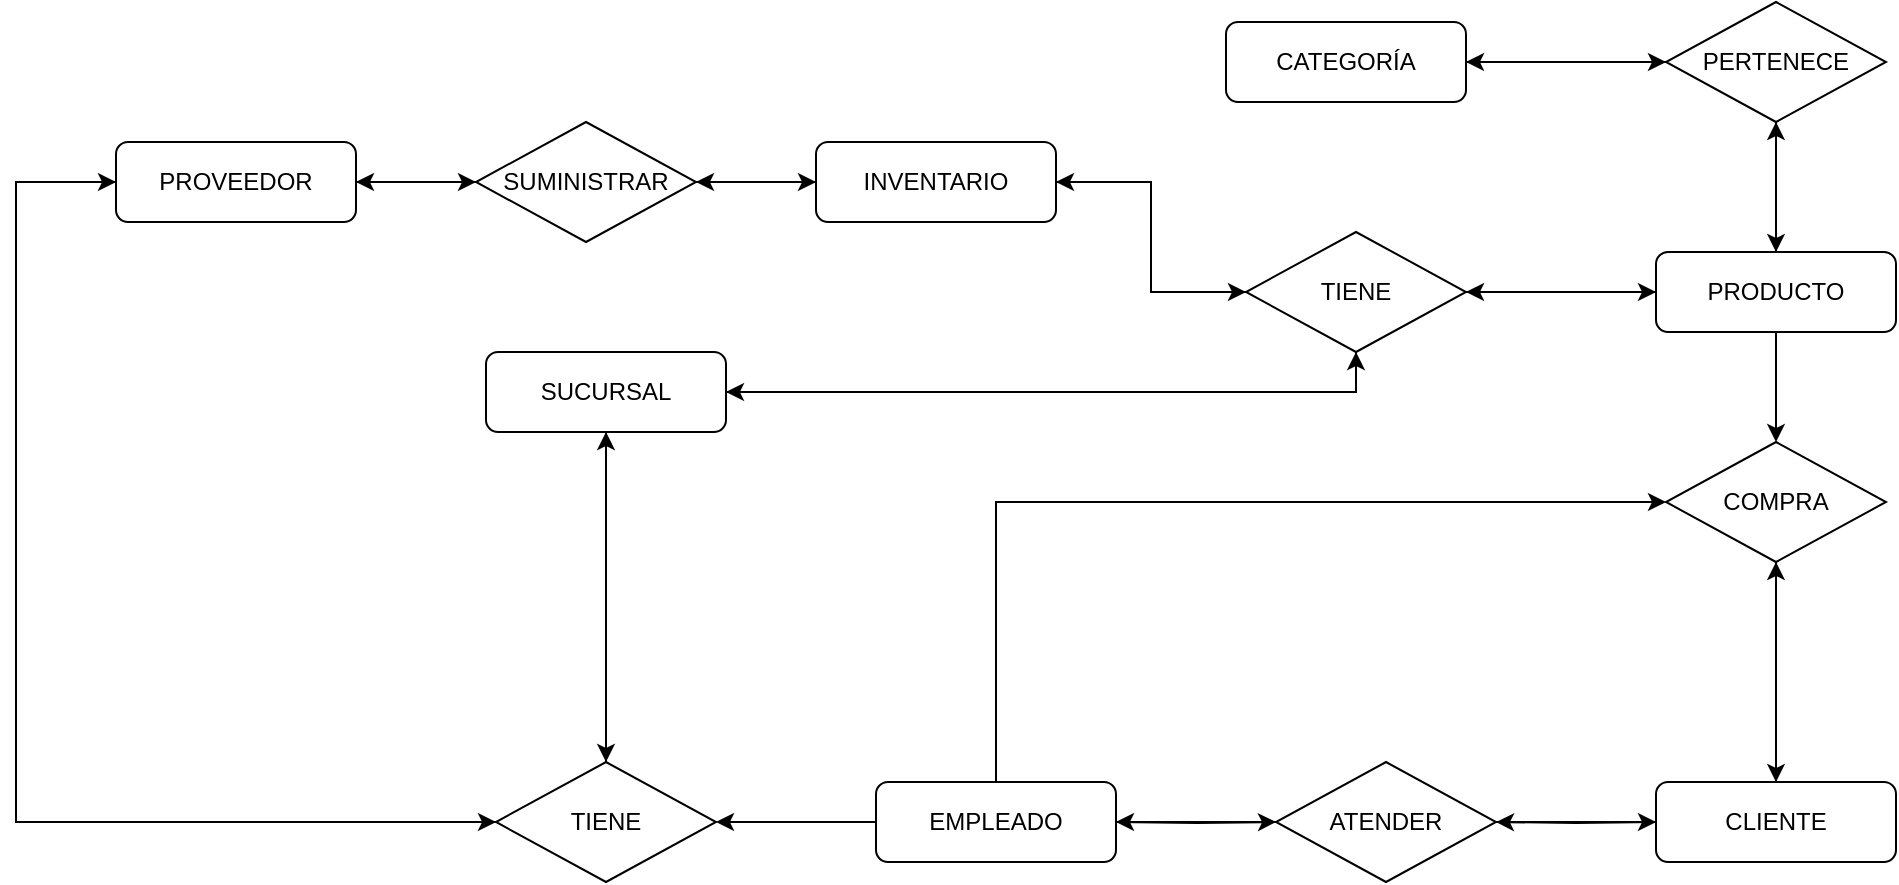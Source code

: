 <mxfile version="21.1.8" type="github">
  <diagram id="C5RBs43oDa-KdzZeNtuy" name="Page-1">
    <mxGraphModel dx="1249" dy="542" grid="1" gridSize="10" guides="1" tooltips="1" connect="1" arrows="1" fold="1" page="1" pageScale="1" pageWidth="827" pageHeight="1169" math="0" shadow="0">
      <root>
        <mxCell id="WIyWlLk6GJQsqaUBKTNV-0" />
        <mxCell id="WIyWlLk6GJQsqaUBKTNV-1" parent="WIyWlLk6GJQsqaUBKTNV-0" />
        <mxCell id="sREbu91Ufmf7mapNDOHT-16" style="edgeStyle=orthogonalEdgeStyle;rounded=0;orthogonalLoop=1;jettySize=auto;html=1;entryX=0;entryY=0.5;entryDx=0;entryDy=0;" parent="WIyWlLk6GJQsqaUBKTNV-1" target="sREbu91Ufmf7mapNDOHT-10" edge="1">
          <mxGeometry relative="1" as="geometry">
            <mxPoint x="890" y="500" as="sourcePoint" />
          </mxGeometry>
        </mxCell>
        <mxCell id="sREbu91Ufmf7mapNDOHT-18" value="" style="edgeStyle=orthogonalEdgeStyle;rounded=0;orthogonalLoop=1;jettySize=auto;html=1;" parent="WIyWlLk6GJQsqaUBKTNV-1" target="sREbu91Ufmf7mapNDOHT-10" edge="1">
          <mxGeometry relative="1" as="geometry">
            <mxPoint x="1160" y="500" as="sourcePoint" />
          </mxGeometry>
        </mxCell>
        <mxCell id="sREbu91Ufmf7mapNDOHT-15" style="edgeStyle=orthogonalEdgeStyle;rounded=0;orthogonalLoop=1;jettySize=auto;html=1;entryX=0;entryY=0.5;entryDx=0;entryDy=0;" parent="WIyWlLk6GJQsqaUBKTNV-1" source="sREbu91Ufmf7mapNDOHT-7" target="sREbu91Ufmf7mapNDOHT-41" edge="1">
          <mxGeometry relative="1" as="geometry">
            <mxPoint x="980" y="265" as="targetPoint" />
          </mxGeometry>
        </mxCell>
        <mxCell id="30RQTBCr-l4doeMsMKMT-13" style="edgeStyle=orthogonalEdgeStyle;rounded=0;orthogonalLoop=1;jettySize=auto;html=1;entryX=0;entryY=0.5;entryDx=0;entryDy=0;" edge="1" parent="WIyWlLk6GJQsqaUBKTNV-1" source="sREbu91Ufmf7mapNDOHT-7" target="sREbu91Ufmf7mapNDOHT-36">
          <mxGeometry relative="1" as="geometry">
            <Array as="points">
              <mxPoint x="340" y="180" />
              <mxPoint x="340" y="500" />
            </Array>
          </mxGeometry>
        </mxCell>
        <mxCell id="sREbu91Ufmf7mapNDOHT-7" value="PROVEEDOR" style="rounded=1;whiteSpace=wrap;html=1;fontSize=12;glass=0;strokeWidth=1;shadow=0;" parent="WIyWlLk6GJQsqaUBKTNV-1" vertex="1">
          <mxGeometry x="390" y="160" width="120" height="40" as="geometry" />
        </mxCell>
        <mxCell id="sREbu91Ufmf7mapNDOHT-42" style="edgeStyle=orthogonalEdgeStyle;rounded=0;orthogonalLoop=1;jettySize=auto;html=1;entryX=0.5;entryY=0;entryDx=0;entryDy=0;" parent="WIyWlLk6GJQsqaUBKTNV-1" source="sREbu91Ufmf7mapNDOHT-8" target="sREbu91Ufmf7mapNDOHT-12" edge="1">
          <mxGeometry relative="1" as="geometry" />
        </mxCell>
        <mxCell id="sREbu91Ufmf7mapNDOHT-50" style="edgeStyle=orthogonalEdgeStyle;rounded=0;orthogonalLoop=1;jettySize=auto;html=1;entryX=0.5;entryY=1;entryDx=0;entryDy=0;" parent="WIyWlLk6GJQsqaUBKTNV-1" source="sREbu91Ufmf7mapNDOHT-8" target="sREbu91Ufmf7mapNDOHT-13" edge="1">
          <mxGeometry relative="1" as="geometry" />
        </mxCell>
        <mxCell id="30RQTBCr-l4doeMsMKMT-18" style="edgeStyle=orthogonalEdgeStyle;rounded=0;orthogonalLoop=1;jettySize=auto;html=1;entryX=1;entryY=0.5;entryDx=0;entryDy=0;" edge="1" parent="WIyWlLk6GJQsqaUBKTNV-1" source="sREbu91Ufmf7mapNDOHT-8" target="30RQTBCr-l4doeMsMKMT-5">
          <mxGeometry relative="1" as="geometry" />
        </mxCell>
        <mxCell id="sREbu91Ufmf7mapNDOHT-8" value="PRODUCTO" style="rounded=1;whiteSpace=wrap;html=1;fontSize=12;glass=0;strokeWidth=1;shadow=0;" parent="WIyWlLk6GJQsqaUBKTNV-1" vertex="1">
          <mxGeometry x="1160" y="215" width="120" height="40" as="geometry" />
        </mxCell>
        <mxCell id="sREbu91Ufmf7mapNDOHT-54" style="edgeStyle=orthogonalEdgeStyle;rounded=0;orthogonalLoop=1;jettySize=auto;html=1;entryX=0;entryY=0.5;entryDx=0;entryDy=0;" parent="WIyWlLk6GJQsqaUBKTNV-1" source="sREbu91Ufmf7mapNDOHT-9" target="sREbu91Ufmf7mapNDOHT-13" edge="1">
          <mxGeometry relative="1" as="geometry" />
        </mxCell>
        <mxCell id="sREbu91Ufmf7mapNDOHT-9" value="CATEGORÍA" style="rounded=1;whiteSpace=wrap;html=1;fontSize=12;glass=0;strokeWidth=1;shadow=0;" parent="WIyWlLk6GJQsqaUBKTNV-1" vertex="1">
          <mxGeometry x="945" y="100" width="120" height="40" as="geometry" />
        </mxCell>
        <mxCell id="sREbu91Ufmf7mapNDOHT-17" style="edgeStyle=orthogonalEdgeStyle;rounded=0;orthogonalLoop=1;jettySize=auto;html=1;entryX=0;entryY=0.5;entryDx=0;entryDy=0;" parent="WIyWlLk6GJQsqaUBKTNV-1" source="sREbu91Ufmf7mapNDOHT-10" edge="1">
          <mxGeometry relative="1" as="geometry">
            <mxPoint x="1160" y="500" as="targetPoint" />
          </mxGeometry>
        </mxCell>
        <mxCell id="sREbu91Ufmf7mapNDOHT-19" style="edgeStyle=orthogonalEdgeStyle;rounded=0;orthogonalLoop=1;jettySize=auto;html=1;entryX=1;entryY=0.5;entryDx=0;entryDy=0;" parent="WIyWlLk6GJQsqaUBKTNV-1" source="sREbu91Ufmf7mapNDOHT-10" edge="1">
          <mxGeometry relative="1" as="geometry">
            <mxPoint x="890" y="500" as="targetPoint" />
          </mxGeometry>
        </mxCell>
        <mxCell id="sREbu91Ufmf7mapNDOHT-10" value="ATENDER" style="rhombus;whiteSpace=wrap;html=1;" parent="WIyWlLk6GJQsqaUBKTNV-1" vertex="1">
          <mxGeometry x="970" y="470" width="110" height="60" as="geometry" />
        </mxCell>
        <mxCell id="30RQTBCr-l4doeMsMKMT-19" style="edgeStyle=orthogonalEdgeStyle;rounded=0;orthogonalLoop=1;jettySize=auto;html=1;" edge="1" parent="WIyWlLk6GJQsqaUBKTNV-1" source="sREbu91Ufmf7mapNDOHT-12">
          <mxGeometry relative="1" as="geometry">
            <mxPoint x="1220" y="480" as="targetPoint" />
          </mxGeometry>
        </mxCell>
        <mxCell id="sREbu91Ufmf7mapNDOHT-12" value="COMPRA" style="rhombus;whiteSpace=wrap;html=1;" parent="WIyWlLk6GJQsqaUBKTNV-1" vertex="1">
          <mxGeometry x="1165" y="310" width="110" height="60" as="geometry" />
        </mxCell>
        <mxCell id="sREbu91Ufmf7mapNDOHT-51" style="edgeStyle=orthogonalEdgeStyle;rounded=0;orthogonalLoop=1;jettySize=auto;html=1;entryX=0.5;entryY=0;entryDx=0;entryDy=0;" parent="WIyWlLk6GJQsqaUBKTNV-1" source="sREbu91Ufmf7mapNDOHT-13" target="sREbu91Ufmf7mapNDOHT-8" edge="1">
          <mxGeometry relative="1" as="geometry" />
        </mxCell>
        <mxCell id="sREbu91Ufmf7mapNDOHT-52" style="edgeStyle=orthogonalEdgeStyle;rounded=0;orthogonalLoop=1;jettySize=auto;html=1;exitX=0;exitY=0.5;exitDx=0;exitDy=0;entryX=1;entryY=0.5;entryDx=0;entryDy=0;" parent="WIyWlLk6GJQsqaUBKTNV-1" source="sREbu91Ufmf7mapNDOHT-13" target="sREbu91Ufmf7mapNDOHT-9" edge="1">
          <mxGeometry relative="1" as="geometry" />
        </mxCell>
        <mxCell id="sREbu91Ufmf7mapNDOHT-13" value="PERTENECE" style="rhombus;whiteSpace=wrap;html=1;" parent="WIyWlLk6GJQsqaUBKTNV-1" vertex="1">
          <mxGeometry x="1165" y="90" width="110" height="60" as="geometry" />
        </mxCell>
        <mxCell id="sREbu91Ufmf7mapNDOHT-23" style="edgeStyle=orthogonalEdgeStyle;rounded=0;orthogonalLoop=1;jettySize=auto;html=1;exitX=0.5;exitY=1;exitDx=0;exitDy=0;" parent="WIyWlLk6GJQsqaUBKTNV-1" edge="1">
          <mxGeometry relative="1" as="geometry">
            <mxPoint x="830" y="520" as="sourcePoint" />
            <mxPoint x="830" y="520" as="targetPoint" />
          </mxGeometry>
        </mxCell>
        <mxCell id="sREbu91Ufmf7mapNDOHT-37" value="" style="edgeStyle=orthogonalEdgeStyle;rounded=0;orthogonalLoop=1;jettySize=auto;html=1;" parent="WIyWlLk6GJQsqaUBKTNV-1" source="sREbu91Ufmf7mapNDOHT-33" target="sREbu91Ufmf7mapNDOHT-36" edge="1">
          <mxGeometry relative="1" as="geometry" />
        </mxCell>
        <mxCell id="sREbu91Ufmf7mapNDOHT-57" style="edgeStyle=orthogonalEdgeStyle;rounded=0;orthogonalLoop=1;jettySize=auto;html=1;entryX=0;entryY=0.5;entryDx=0;entryDy=0;" parent="WIyWlLk6GJQsqaUBKTNV-1" source="sREbu91Ufmf7mapNDOHT-33" target="sREbu91Ufmf7mapNDOHT-12" edge="1">
          <mxGeometry relative="1" as="geometry">
            <Array as="points">
              <mxPoint x="830" y="340" />
            </Array>
          </mxGeometry>
        </mxCell>
        <mxCell id="sREbu91Ufmf7mapNDOHT-33" value="EMPLEADO" style="rounded=1;whiteSpace=wrap;html=1;fontSize=12;glass=0;strokeWidth=1;shadow=0;" parent="WIyWlLk6GJQsqaUBKTNV-1" vertex="1">
          <mxGeometry x="770" y="480" width="120" height="40" as="geometry" />
        </mxCell>
        <mxCell id="sREbu91Ufmf7mapNDOHT-58" style="edgeStyle=orthogonalEdgeStyle;rounded=0;orthogonalLoop=1;jettySize=auto;html=1;entryX=0.5;entryY=1;entryDx=0;entryDy=0;" parent="WIyWlLk6GJQsqaUBKTNV-1" source="sREbu91Ufmf7mapNDOHT-34" target="sREbu91Ufmf7mapNDOHT-12" edge="1">
          <mxGeometry relative="1" as="geometry" />
        </mxCell>
        <mxCell id="sREbu91Ufmf7mapNDOHT-34" value="CLIENTE" style="rounded=1;whiteSpace=wrap;html=1;fontSize=12;glass=0;strokeWidth=1;shadow=0;" parent="WIyWlLk6GJQsqaUBKTNV-1" vertex="1">
          <mxGeometry x="1160" y="480" width="120" height="40" as="geometry" />
        </mxCell>
        <mxCell id="sREbu91Ufmf7mapNDOHT-38" style="edgeStyle=orthogonalEdgeStyle;rounded=0;orthogonalLoop=1;jettySize=auto;html=1;entryX=0.5;entryY=0;entryDx=0;entryDy=0;" parent="WIyWlLk6GJQsqaUBKTNV-1" source="sREbu91Ufmf7mapNDOHT-35" target="sREbu91Ufmf7mapNDOHT-36" edge="1">
          <mxGeometry relative="1" as="geometry" />
        </mxCell>
        <mxCell id="30RQTBCr-l4doeMsMKMT-15" style="edgeStyle=orthogonalEdgeStyle;rounded=0;orthogonalLoop=1;jettySize=auto;html=1;entryX=0.5;entryY=1;entryDx=0;entryDy=0;" edge="1" parent="WIyWlLk6GJQsqaUBKTNV-1" source="sREbu91Ufmf7mapNDOHT-35" target="30RQTBCr-l4doeMsMKMT-5">
          <mxGeometry relative="1" as="geometry" />
        </mxCell>
        <mxCell id="sREbu91Ufmf7mapNDOHT-35" value="SUCURSAL" style="rounded=1;whiteSpace=wrap;html=1;fontSize=12;glass=0;strokeWidth=1;shadow=0;" parent="WIyWlLk6GJQsqaUBKTNV-1" vertex="1">
          <mxGeometry x="575" y="265" width="120" height="40" as="geometry" />
        </mxCell>
        <mxCell id="sREbu91Ufmf7mapNDOHT-47" style="edgeStyle=orthogonalEdgeStyle;rounded=0;orthogonalLoop=1;jettySize=auto;html=1;exitX=0;exitY=0.5;exitDx=0;exitDy=0;entryX=0;entryY=0.5;entryDx=0;entryDy=0;" parent="WIyWlLk6GJQsqaUBKTNV-1" source="sREbu91Ufmf7mapNDOHT-36" target="sREbu91Ufmf7mapNDOHT-7" edge="1">
          <mxGeometry relative="1" as="geometry">
            <Array as="points">
              <mxPoint x="340" y="500" />
              <mxPoint x="340" y="180" />
            </Array>
          </mxGeometry>
        </mxCell>
        <mxCell id="30RQTBCr-l4doeMsMKMT-14" style="edgeStyle=orthogonalEdgeStyle;rounded=0;orthogonalLoop=1;jettySize=auto;html=1;entryX=0.5;entryY=1;entryDx=0;entryDy=0;" edge="1" parent="WIyWlLk6GJQsqaUBKTNV-1" source="sREbu91Ufmf7mapNDOHT-36" target="sREbu91Ufmf7mapNDOHT-35">
          <mxGeometry relative="1" as="geometry" />
        </mxCell>
        <mxCell id="sREbu91Ufmf7mapNDOHT-36" value="TIENE" style="rhombus;whiteSpace=wrap;html=1;" parent="WIyWlLk6GJQsqaUBKTNV-1" vertex="1">
          <mxGeometry x="580" y="470" width="110" height="60" as="geometry" />
        </mxCell>
        <mxCell id="30RQTBCr-l4doeMsMKMT-1" style="edgeStyle=orthogonalEdgeStyle;rounded=0;orthogonalLoop=1;jettySize=auto;html=1;exitX=1;exitY=0.5;exitDx=0;exitDy=0;" edge="1" parent="WIyWlLk6GJQsqaUBKTNV-1" source="sREbu91Ufmf7mapNDOHT-41" target="30RQTBCr-l4doeMsMKMT-0">
          <mxGeometry relative="1" as="geometry" />
        </mxCell>
        <mxCell id="30RQTBCr-l4doeMsMKMT-12" style="edgeStyle=orthogonalEdgeStyle;rounded=0;orthogonalLoop=1;jettySize=auto;html=1;entryX=1;entryY=0.5;entryDx=0;entryDy=0;" edge="1" parent="WIyWlLk6GJQsqaUBKTNV-1" source="sREbu91Ufmf7mapNDOHT-41" target="sREbu91Ufmf7mapNDOHT-7">
          <mxGeometry relative="1" as="geometry" />
        </mxCell>
        <mxCell id="sREbu91Ufmf7mapNDOHT-41" value="SUMINISTRAR" style="rhombus;whiteSpace=wrap;html=1;" parent="WIyWlLk6GJQsqaUBKTNV-1" vertex="1">
          <mxGeometry x="570" y="150" width="110" height="60" as="geometry" />
        </mxCell>
        <mxCell id="30RQTBCr-l4doeMsMKMT-6" style="edgeStyle=orthogonalEdgeStyle;rounded=0;orthogonalLoop=1;jettySize=auto;html=1;entryX=0;entryY=0.5;entryDx=0;entryDy=0;" edge="1" parent="WIyWlLk6GJQsqaUBKTNV-1" source="30RQTBCr-l4doeMsMKMT-0" target="30RQTBCr-l4doeMsMKMT-5">
          <mxGeometry relative="1" as="geometry" />
        </mxCell>
        <mxCell id="30RQTBCr-l4doeMsMKMT-11" style="edgeStyle=orthogonalEdgeStyle;rounded=0;orthogonalLoop=1;jettySize=auto;html=1;entryX=1;entryY=0.5;entryDx=0;entryDy=0;" edge="1" parent="WIyWlLk6GJQsqaUBKTNV-1" source="30RQTBCr-l4doeMsMKMT-0" target="sREbu91Ufmf7mapNDOHT-41">
          <mxGeometry relative="1" as="geometry" />
        </mxCell>
        <mxCell id="30RQTBCr-l4doeMsMKMT-0" value="INVENTARIO" style="rounded=1;whiteSpace=wrap;html=1;fontSize=12;glass=0;strokeWidth=1;shadow=0;" vertex="1" parent="WIyWlLk6GJQsqaUBKTNV-1">
          <mxGeometry x="740" y="160" width="120" height="40" as="geometry" />
        </mxCell>
        <mxCell id="30RQTBCr-l4doeMsMKMT-7" style="edgeStyle=orthogonalEdgeStyle;rounded=0;orthogonalLoop=1;jettySize=auto;html=1;entryX=0;entryY=0.5;entryDx=0;entryDy=0;" edge="1" parent="WIyWlLk6GJQsqaUBKTNV-1" source="30RQTBCr-l4doeMsMKMT-5" target="sREbu91Ufmf7mapNDOHT-8">
          <mxGeometry relative="1" as="geometry" />
        </mxCell>
        <mxCell id="30RQTBCr-l4doeMsMKMT-10" style="edgeStyle=orthogonalEdgeStyle;rounded=0;orthogonalLoop=1;jettySize=auto;html=1;entryX=1;entryY=0.5;entryDx=0;entryDy=0;" edge="1" parent="WIyWlLk6GJQsqaUBKTNV-1" source="30RQTBCr-l4doeMsMKMT-5" target="30RQTBCr-l4doeMsMKMT-0">
          <mxGeometry relative="1" as="geometry" />
        </mxCell>
        <mxCell id="30RQTBCr-l4doeMsMKMT-16" style="edgeStyle=orthogonalEdgeStyle;rounded=0;orthogonalLoop=1;jettySize=auto;html=1;entryX=1;entryY=0.5;entryDx=0;entryDy=0;" edge="1" parent="WIyWlLk6GJQsqaUBKTNV-1" source="30RQTBCr-l4doeMsMKMT-5" target="sREbu91Ufmf7mapNDOHT-35">
          <mxGeometry relative="1" as="geometry">
            <Array as="points">
              <mxPoint x="1010" y="285" />
            </Array>
          </mxGeometry>
        </mxCell>
        <mxCell id="30RQTBCr-l4doeMsMKMT-5" value="TIENE" style="rhombus;whiteSpace=wrap;html=1;" vertex="1" parent="WIyWlLk6GJQsqaUBKTNV-1">
          <mxGeometry x="955" y="205" width="110" height="60" as="geometry" />
        </mxCell>
      </root>
    </mxGraphModel>
  </diagram>
</mxfile>
